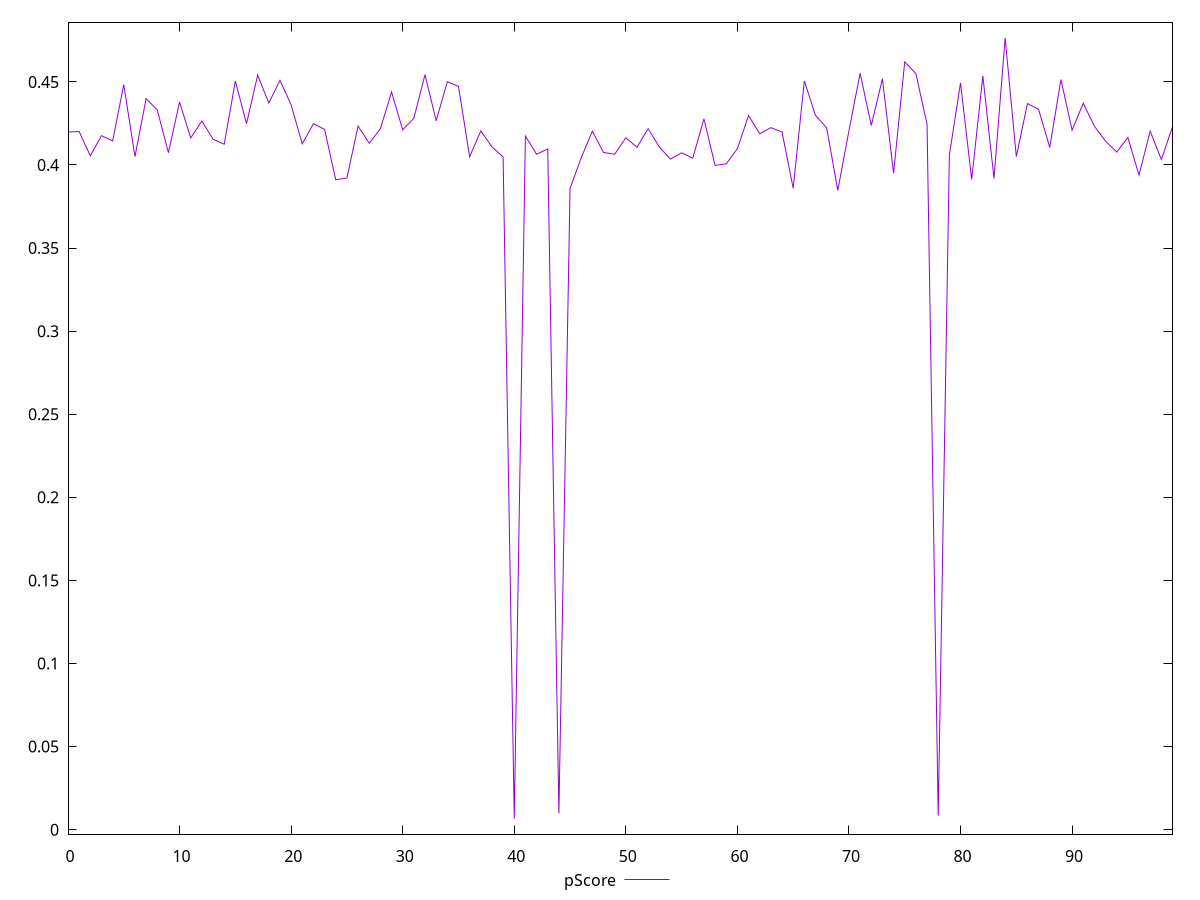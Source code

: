 reset

$pScore <<EOF
0 0.4198823529411765
1 0.42011764705882354
2 0.40552941176470586
3 0.4176470588235294
4 0.41447058823529415
5 0.44835294117647057
6 0.40505882352941175
7 0.43988235294117645
8 0.4331764705882353
9 0.40741176470588236
10 0.43788235294117644
11 0.41623529411764704
12 0.4264705882352941
13 0.41552941176470587
14 0.41247058823529414
15 0.4504705882352941
16 0.4248235294117647
17 0.454
18 0.43729411764705883
19 0.45094117647058823
20 0.4361176470588235
21 0.41270588235294114
22 0.4248235294117647
23 0.4214117647058824
24 0.3910588235294118
25 0.3921176470588235
26 0.4234117647058824
27 0.41305882352941176
28 0.42176470588235293
29 0.44388235294117645
30 0.42117647058823526
31 0.42811764705882355
32 0.45435294117647057
33 0.42658823529411766
34 0.4501176470588235
35 0.44729411764705884
36 0.40494117647058825
37 0.4204705882352941
38 0.41094117647058825
39 0.4048235294117647
40 0.006705882352941173
41 0.41741176470588237
42 0.40647058823529414
43 0.4096470588235294
44 0.009882352941176453
45 0.38588235294117645
46 0.4043529411764706
47 0.4203529411764706
48 0.40752941176470586
49 0.40647058823529414
50 0.4163529411764706
51 0.41070588235294114
52 0.4218823529411765
53 0.4108235294117647
54 0.4035294117647059
55 0.4072941176470588
56 0.4041176470588235
57 0.42776470588235294
58 0.3997647058823529
59 0.4007058823529412
60 0.4097647058823529
61 0.42976470588235294
62 0.4188235294117647
63 0.4224705882352941
64 0.4198823529411765
65 0.386
66 0.4505882352941176
67 0.4298823529411765
68 0.4223529411764706
69 0.3847058823529412
70 0.42070588235294115
71 0.4551764705882353
72 0.42376470588235293
73 0.45188235294117646
74 0.3950588235294118
75 0.4621176470588235
76 0.45494117647058824
77 0.4244705882352941
78 0.008470588235294119
79 0.40588235294117647
80 0.44941176470588234
81 0.3912941176470588
82 0.4536470588235294
83 0.39188235294117646
84 0.4764705882352941
85 0.40505882352941175
86 0.4369411764705882
87 0.4334117647058824
88 0.41058823529411764
89 0.45141176470588235
90 0.42094117647058826
91 0.4371764705882353
92 0.4232941176470588
93 0.4143529411764706
94 0.4077647058823529
95 0.41658823529411765
96 0.39388235294117646
97 0.4203529411764706
98 0.4032941176470588
99 0.42294117647058826
EOF

set key outside below
set xrange [0:99]
set yrange [-0.0026894117647058863:0.48586588235294115]
set trange [-0.0026894117647058863:0.48586588235294115]
set terminal svg size 640, 500 enhanced background rgb 'white'
set output "reprap/render-blocking-resources/samples/pages+cached+noexternal+nomedia+nocss+nojs/pScore/values.svg"

plot $pScore title "pScore" with line

reset
